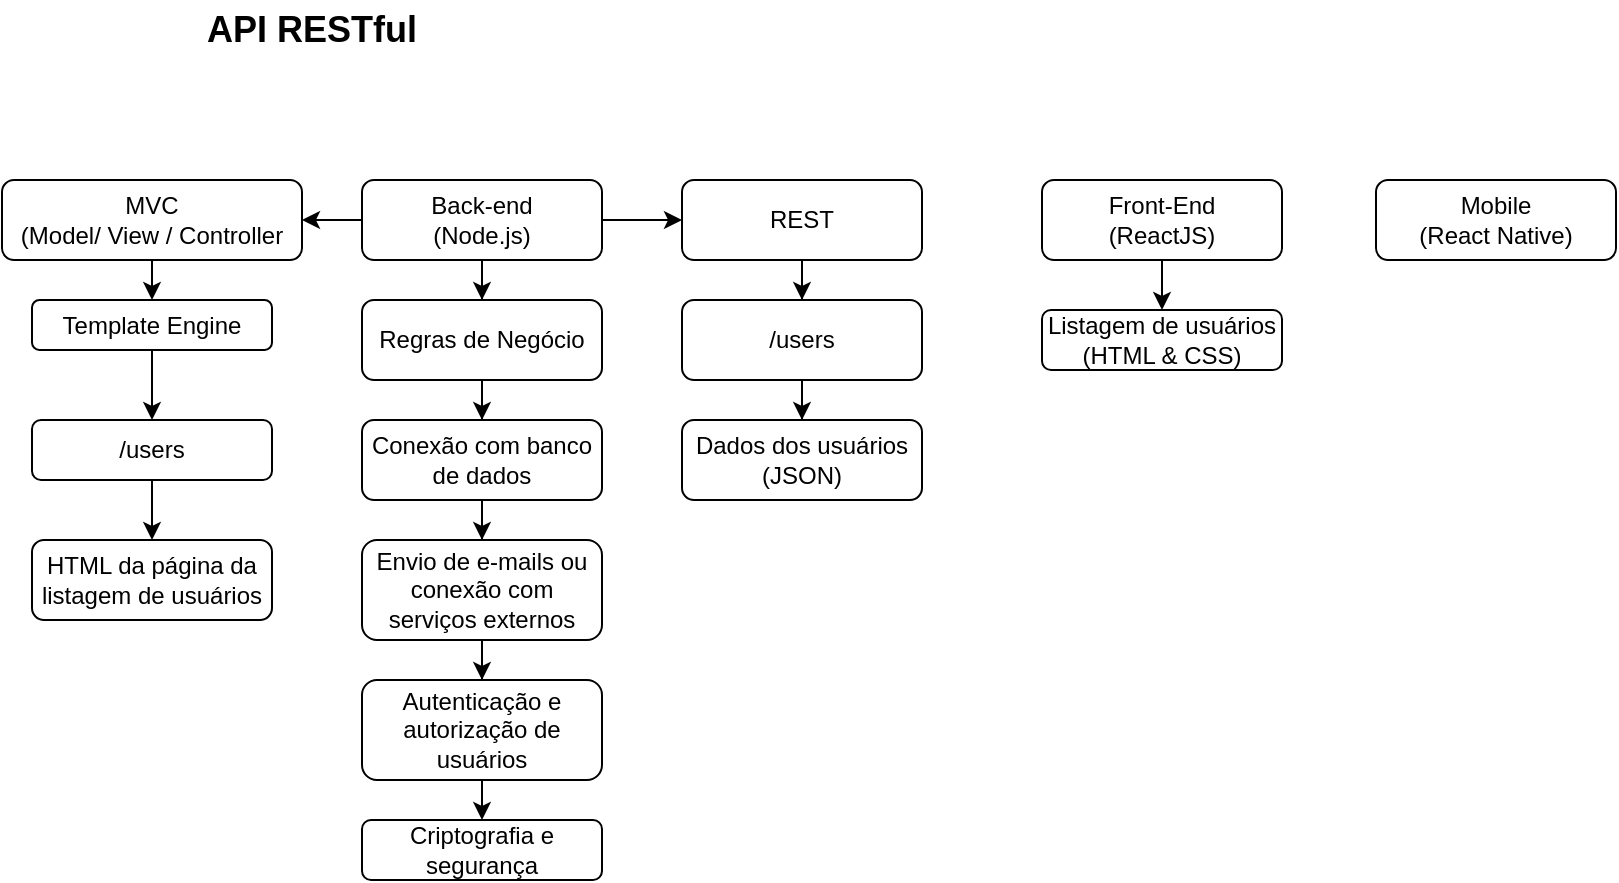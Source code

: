 <mxfile version="13.0.3" type="device"><diagram id="C5RBs43oDa-KdzZeNtuy" name="Page-1"><mxGraphModel dx="510" dy="607" grid="1" gridSize="10" guides="1" tooltips="1" connect="1" arrows="1" fold="1" page="1" pageScale="1" pageWidth="827" pageHeight="1169" math="0" shadow="0"><root><mxCell id="WIyWlLk6GJQsqaUBKTNV-0"/><mxCell id="WIyWlLk6GJQsqaUBKTNV-1" parent="WIyWlLk6GJQsqaUBKTNV-0"/><mxCell id="4hJoLxtHGXKwp_kNZQmj-6" value="" style="edgeStyle=orthogonalEdgeStyle;rounded=0;orthogonalLoop=1;jettySize=auto;html=1;" edge="1" parent="WIyWlLk6GJQsqaUBKTNV-1" source="WIyWlLk6GJQsqaUBKTNV-7" target="WIyWlLk6GJQsqaUBKTNV-12"><mxGeometry relative="1" as="geometry"/></mxCell><mxCell id="4hJoLxtHGXKwp_kNZQmj-19" value="" style="edgeStyle=orthogonalEdgeStyle;rounded=0;orthogonalLoop=1;jettySize=auto;html=1;" edge="1" parent="WIyWlLk6GJQsqaUBKTNV-1" source="WIyWlLk6GJQsqaUBKTNV-7" target="4hJoLxtHGXKwp_kNZQmj-17"><mxGeometry relative="1" as="geometry"/></mxCell><mxCell id="4hJoLxtHGXKwp_kNZQmj-39" value="" style="edgeStyle=orthogonalEdgeStyle;rounded=0;orthogonalLoop=1;jettySize=auto;html=1;" edge="1" parent="WIyWlLk6GJQsqaUBKTNV-1" source="WIyWlLk6GJQsqaUBKTNV-7" target="4hJoLxtHGXKwp_kNZQmj-38"><mxGeometry relative="1" as="geometry"/></mxCell><mxCell id="WIyWlLk6GJQsqaUBKTNV-7" value="Back-end&lt;br&gt;(Node.js)" style="rounded=1;whiteSpace=wrap;html=1;fontSize=12;glass=0;strokeWidth=1;shadow=0;" parent="WIyWlLk6GJQsqaUBKTNV-1" vertex="1"><mxGeometry x="200" y="160" width="120" height="40" as="geometry"/></mxCell><mxCell id="4hJoLxtHGXKwp_kNZQmj-41" value="" style="edgeStyle=orthogonalEdgeStyle;rounded=0;orthogonalLoop=1;jettySize=auto;html=1;" edge="1" parent="WIyWlLk6GJQsqaUBKTNV-1" source="4hJoLxtHGXKwp_kNZQmj-38" target="4hJoLxtHGXKwp_kNZQmj-40"><mxGeometry relative="1" as="geometry"/></mxCell><mxCell id="4hJoLxtHGXKwp_kNZQmj-38" value="REST" style="rounded=1;whiteSpace=wrap;html=1;fontSize=12;glass=0;strokeWidth=1;shadow=0;" vertex="1" parent="WIyWlLk6GJQsqaUBKTNV-1"><mxGeometry x="360" y="160" width="120" height="40" as="geometry"/></mxCell><mxCell id="4hJoLxtHGXKwp_kNZQmj-43" value="" style="edgeStyle=orthogonalEdgeStyle;rounded=0;orthogonalLoop=1;jettySize=auto;html=1;" edge="1" parent="WIyWlLk6GJQsqaUBKTNV-1" source="4hJoLxtHGXKwp_kNZQmj-40" target="4hJoLxtHGXKwp_kNZQmj-42"><mxGeometry relative="1" as="geometry"/></mxCell><mxCell id="4hJoLxtHGXKwp_kNZQmj-40" value="/users" style="rounded=1;whiteSpace=wrap;html=1;fontSize=12;glass=0;strokeWidth=1;shadow=0;" vertex="1" parent="WIyWlLk6GJQsqaUBKTNV-1"><mxGeometry x="360" y="220" width="120" height="40" as="geometry"/></mxCell><mxCell id="4hJoLxtHGXKwp_kNZQmj-42" value="Dados dos usuários (JSON)" style="rounded=1;whiteSpace=wrap;html=1;fontSize=12;glass=0;strokeWidth=1;shadow=0;" vertex="1" parent="WIyWlLk6GJQsqaUBKTNV-1"><mxGeometry x="360" y="280" width="120" height="40" as="geometry"/></mxCell><mxCell id="4hJoLxtHGXKwp_kNZQmj-7" value="" style="edgeStyle=orthogonalEdgeStyle;rounded=0;orthogonalLoop=1;jettySize=auto;html=1;" edge="1" parent="WIyWlLk6GJQsqaUBKTNV-1" source="WIyWlLk6GJQsqaUBKTNV-12" target="4hJoLxtHGXKwp_kNZQmj-2"><mxGeometry relative="1" as="geometry"/></mxCell><mxCell id="WIyWlLk6GJQsqaUBKTNV-12" value="Regras de Negócio" style="rounded=1;whiteSpace=wrap;html=1;fontSize=12;glass=0;strokeWidth=1;shadow=0;" parent="WIyWlLk6GJQsqaUBKTNV-1" vertex="1"><mxGeometry x="200" y="220" width="120" height="40" as="geometry"/></mxCell><mxCell id="4hJoLxtHGXKwp_kNZQmj-9" value="" style="edgeStyle=orthogonalEdgeStyle;rounded=0;orthogonalLoop=1;jettySize=auto;html=1;" edge="1" parent="WIyWlLk6GJQsqaUBKTNV-1" source="4hJoLxtHGXKwp_kNZQmj-2" target="4hJoLxtHGXKwp_kNZQmj-8"><mxGeometry relative="1" as="geometry"/></mxCell><mxCell id="4hJoLxtHGXKwp_kNZQmj-2" value="Conexão com banco de dados" style="rounded=1;whiteSpace=wrap;html=1;fontSize=12;glass=0;strokeWidth=1;shadow=0;" vertex="1" parent="WIyWlLk6GJQsqaUBKTNV-1"><mxGeometry x="200" y="280" width="120" height="40" as="geometry"/></mxCell><mxCell id="4hJoLxtHGXKwp_kNZQmj-11" value="" style="edgeStyle=orthogonalEdgeStyle;rounded=0;orthogonalLoop=1;jettySize=auto;html=1;" edge="1" parent="WIyWlLk6GJQsqaUBKTNV-1" source="4hJoLxtHGXKwp_kNZQmj-8" target="4hJoLxtHGXKwp_kNZQmj-10"><mxGeometry relative="1" as="geometry"/></mxCell><mxCell id="4hJoLxtHGXKwp_kNZQmj-8" value="Envio de e-mails ou conexão com serviços externos" style="rounded=1;whiteSpace=wrap;html=1;" vertex="1" parent="WIyWlLk6GJQsqaUBKTNV-1"><mxGeometry x="200" y="340" width="120" height="50" as="geometry"/></mxCell><mxCell id="4hJoLxtHGXKwp_kNZQmj-10" value="Autenticação e autorização de usuários" style="rounded=1;whiteSpace=wrap;html=1;" vertex="1" parent="WIyWlLk6GJQsqaUBKTNV-1"><mxGeometry x="200" y="410" width="120" height="50" as="geometry"/></mxCell><mxCell id="4hJoLxtHGXKwp_kNZQmj-12" value="Criptografia e segurança" style="rounded=1;whiteSpace=wrap;html=1;" vertex="1" parent="WIyWlLk6GJQsqaUBKTNV-1"><mxGeometry x="200" y="480" width="120" height="30" as="geometry"/></mxCell><mxCell id="4hJoLxtHGXKwp_kNZQmj-14" value="" style="endArrow=classic;html=1;exitX=0.5;exitY=1;exitDx=0;exitDy=0;entryX=0.5;entryY=0;entryDx=0;entryDy=0;" edge="1" parent="WIyWlLk6GJQsqaUBKTNV-1" source="4hJoLxtHGXKwp_kNZQmj-10" target="4hJoLxtHGXKwp_kNZQmj-12"><mxGeometry width="50" height="50" relative="1" as="geometry"><mxPoint x="330" y="550" as="sourcePoint"/><mxPoint x="380" y="500" as="targetPoint"/></mxGeometry></mxCell><mxCell id="4hJoLxtHGXKwp_kNZQmj-16" value="&lt;b&gt;&lt;font style=&quot;font-size: 18px&quot;&gt;API RESTful&lt;/font&gt;&lt;/b&gt;" style="text;html=1;strokeColor=none;fillColor=none;align=center;verticalAlign=middle;whiteSpace=wrap;rounded=0;" vertex="1" parent="WIyWlLk6GJQsqaUBKTNV-1"><mxGeometry x="100" y="70" width="150" height="30" as="geometry"/></mxCell><mxCell id="4hJoLxtHGXKwp_kNZQmj-17" value="MVC&lt;br&gt;(Model/ View / Controller&lt;br&gt;" style="rounded=1;whiteSpace=wrap;html=1;" vertex="1" parent="WIyWlLk6GJQsqaUBKTNV-1"><mxGeometry x="20" y="160" width="150" height="40" as="geometry"/></mxCell><mxCell id="4hJoLxtHGXKwp_kNZQmj-20" value="Template Engine" style="rounded=1;whiteSpace=wrap;html=1;" vertex="1" parent="WIyWlLk6GJQsqaUBKTNV-1"><mxGeometry x="35" y="220" width="120" height="25" as="geometry"/></mxCell><mxCell id="4hJoLxtHGXKwp_kNZQmj-37" value="" style="edgeStyle=orthogonalEdgeStyle;rounded=0;orthogonalLoop=1;jettySize=auto;html=1;" edge="1" parent="WIyWlLk6GJQsqaUBKTNV-1" source="4hJoLxtHGXKwp_kNZQmj-21" target="4hJoLxtHGXKwp_kNZQmj-36"><mxGeometry relative="1" as="geometry"/></mxCell><mxCell id="4hJoLxtHGXKwp_kNZQmj-21" value="/users" style="rounded=1;whiteSpace=wrap;html=1;" vertex="1" parent="WIyWlLk6GJQsqaUBKTNV-1"><mxGeometry x="35" y="280" width="120" height="30" as="geometry"/></mxCell><mxCell id="4hJoLxtHGXKwp_kNZQmj-36" value="HTML da página da listagem de usuários" style="rounded=1;whiteSpace=wrap;html=1;" vertex="1" parent="WIyWlLk6GJQsqaUBKTNV-1"><mxGeometry x="35" y="340" width="120" height="40" as="geometry"/></mxCell><mxCell id="4hJoLxtHGXKwp_kNZQmj-26" value="" style="endArrow=classic;html=1;exitX=0.5;exitY=1;exitDx=0;exitDy=0;entryX=0.5;entryY=0;entryDx=0;entryDy=0;" edge="1" parent="WIyWlLk6GJQsqaUBKTNV-1" source="4hJoLxtHGXKwp_kNZQmj-17" target="4hJoLxtHGXKwp_kNZQmj-20"><mxGeometry width="50" height="50" relative="1" as="geometry"><mxPoint x="190" y="450" as="sourcePoint"/><mxPoint x="240" y="400" as="targetPoint"/></mxGeometry></mxCell><mxCell id="4hJoLxtHGXKwp_kNZQmj-35" value="" style="endArrow=classic;html=1;exitX=0.5;exitY=1;exitDx=0;exitDy=0;entryX=0.5;entryY=0;entryDx=0;entryDy=0;" edge="1" parent="WIyWlLk6GJQsqaUBKTNV-1" source="4hJoLxtHGXKwp_kNZQmj-20" target="4hJoLxtHGXKwp_kNZQmj-21"><mxGeometry width="50" height="50" relative="1" as="geometry"><mxPoint x="190" y="450" as="sourcePoint"/><mxPoint x="240" y="400" as="targetPoint"/></mxGeometry></mxCell><mxCell id="4hJoLxtHGXKwp_kNZQmj-46" value="" style="edgeStyle=orthogonalEdgeStyle;rounded=0;orthogonalLoop=1;jettySize=auto;html=1;" edge="1" parent="WIyWlLk6GJQsqaUBKTNV-1" source="4hJoLxtHGXKwp_kNZQmj-44" target="4hJoLxtHGXKwp_kNZQmj-45"><mxGeometry relative="1" as="geometry"/></mxCell><mxCell id="4hJoLxtHGXKwp_kNZQmj-44" value="Front-End&lt;br&gt;(ReactJS)" style="rounded=1;whiteSpace=wrap;html=1;" vertex="1" parent="WIyWlLk6GJQsqaUBKTNV-1"><mxGeometry x="540" y="160" width="120" height="40" as="geometry"/></mxCell><mxCell id="4hJoLxtHGXKwp_kNZQmj-45" value="Listagem de usuários (HTML &amp;amp; CSS)" style="rounded=1;whiteSpace=wrap;html=1;" vertex="1" parent="WIyWlLk6GJQsqaUBKTNV-1"><mxGeometry x="540" y="225" width="120" height="30" as="geometry"/></mxCell><mxCell id="4hJoLxtHGXKwp_kNZQmj-49" value="Mobile&lt;br&gt;(React Native)" style="rounded=1;whiteSpace=wrap;html=1;" vertex="1" parent="WIyWlLk6GJQsqaUBKTNV-1"><mxGeometry x="707" y="160" width="120" height="40" as="geometry"/></mxCell></root></mxGraphModel></diagram></mxfile>
